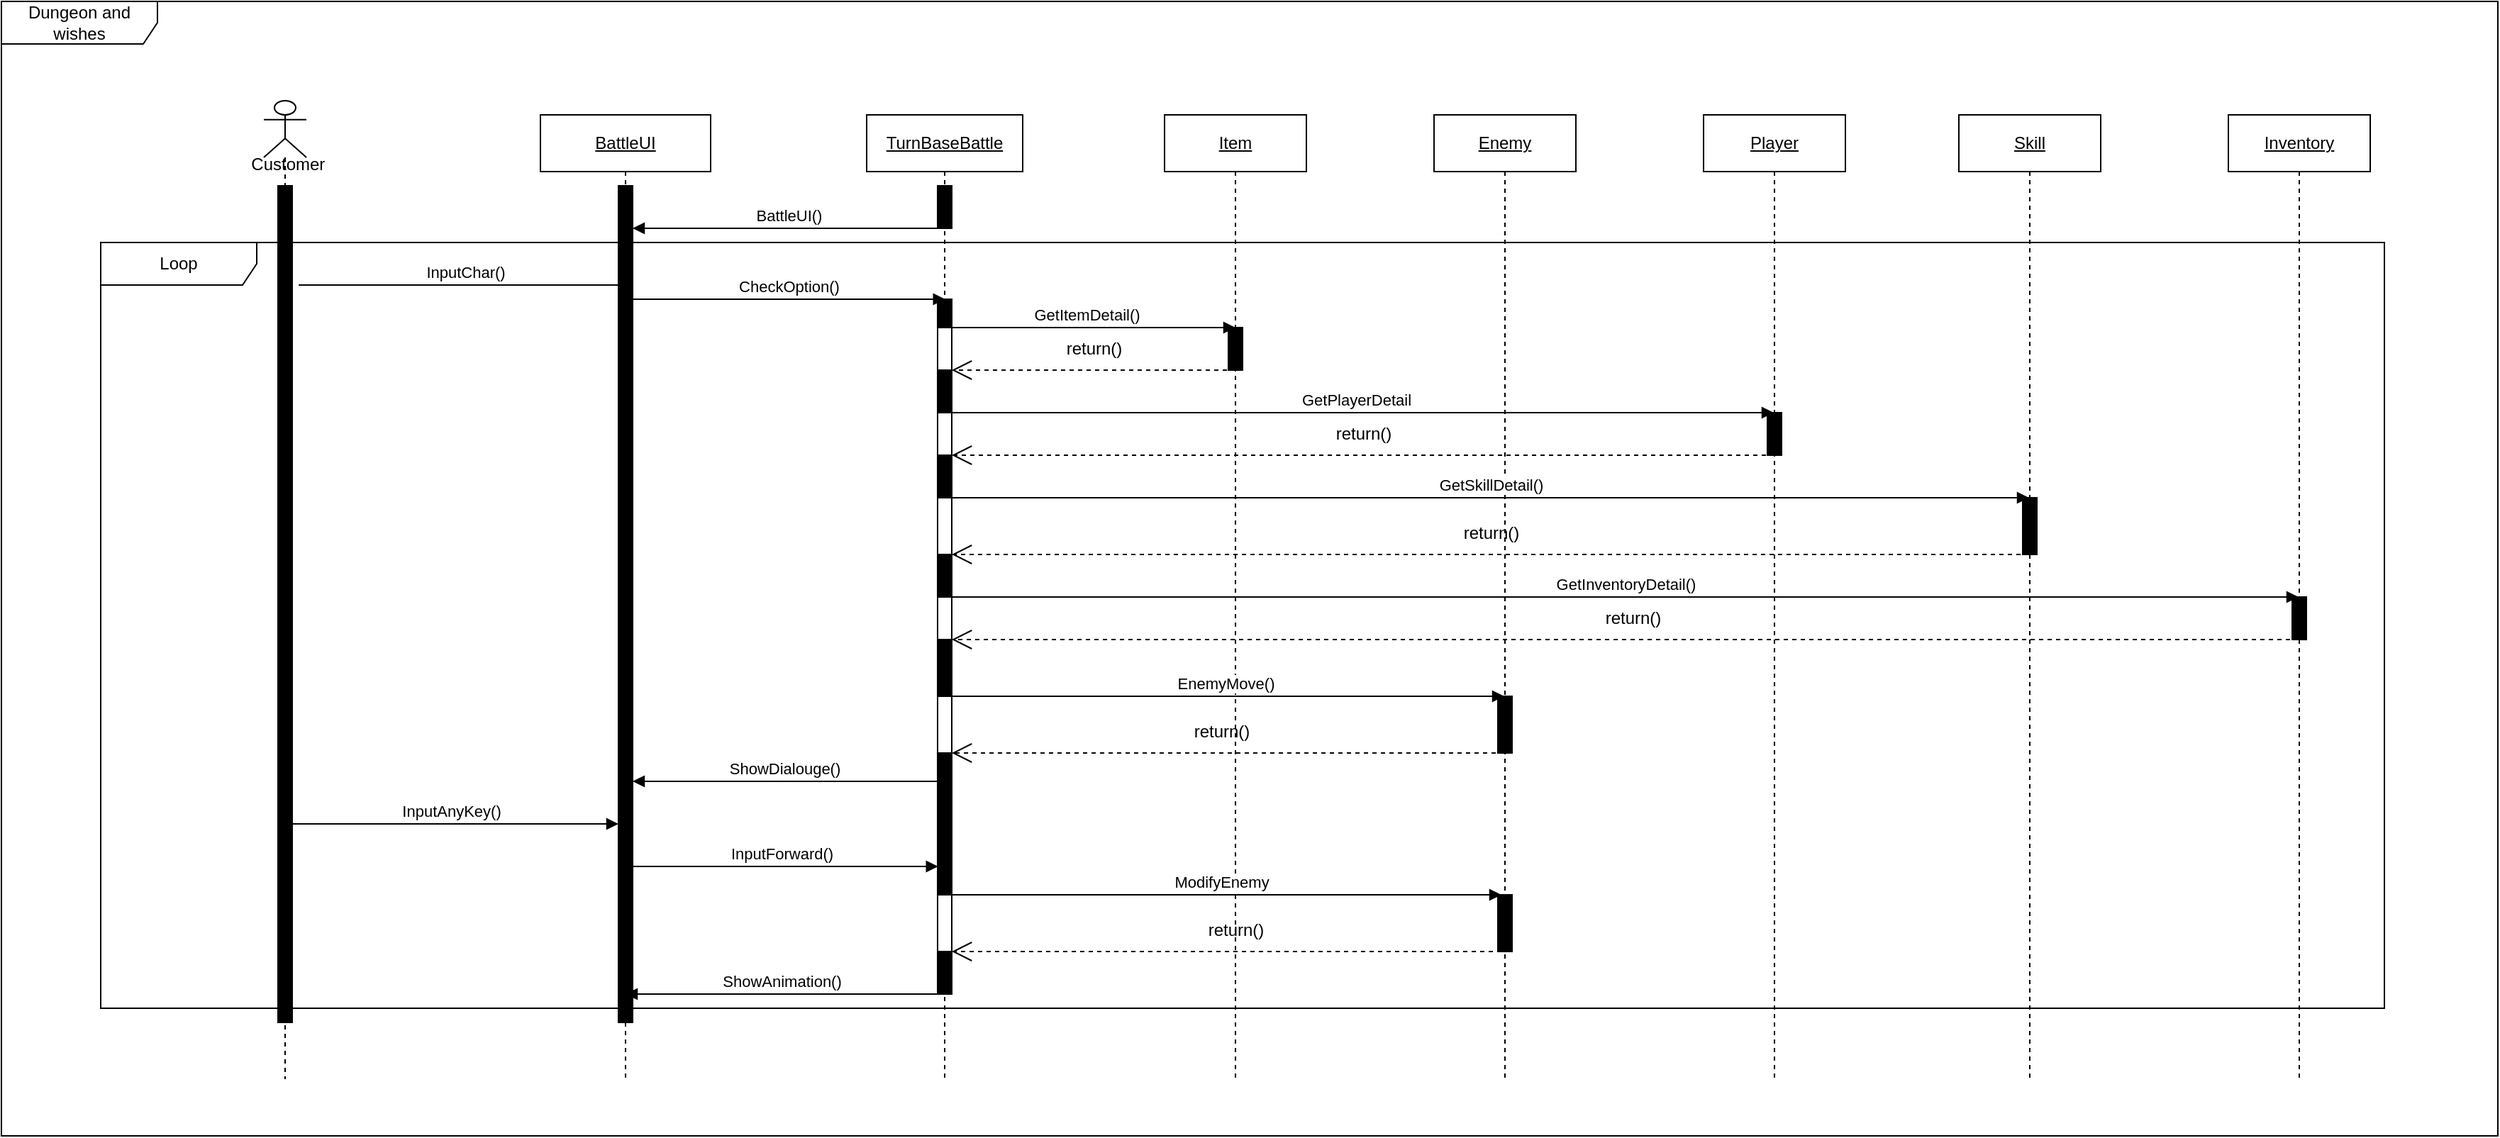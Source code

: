 <mxfile version="26.0.4" pages="2">
  <diagram id="GdYEV0Qugcg5w6rjHo4i" name="Page-1">
    <mxGraphModel dx="1843" dy="867" grid="1" gridSize="10" guides="1" tooltips="1" connect="1" arrows="1" fold="1" page="1" pageScale="1" pageWidth="827" pageHeight="1169" math="0" shadow="0">
      <root>
        <mxCell id="0" />
        <mxCell id="1" parent="0" />
        <mxCell id="U8PS7xPAIekIil8k5-Kx-231" value="&lt;u&gt;Item&lt;/u&gt;" style="shape=umlLifeline;perimeter=lifelinePerimeter;whiteSpace=wrap;html=1;container=1;dropTarget=0;collapsible=0;recursiveResize=0;outlineConnect=0;portConstraint=eastwest;newEdgeStyle={&quot;curved&quot;:0,&quot;rounded&quot;:0};" parent="1" vertex="1">
          <mxGeometry x="1340" y="920" width="100" height="680" as="geometry" />
        </mxCell>
        <mxCell id="U8PS7xPAIekIil8k5-Kx-305" value="" style="html=1;points=[[0,0,0,0,5],[0,1,0,0,-5],[1,0,0,0,5],[1,1,0,0,-5]];perimeter=orthogonalPerimeter;outlineConnect=0;targetShapes=umlLifeline;portConstraint=eastwest;newEdgeStyle={&quot;curved&quot;:0,&quot;rounded&quot;:0};fillColor=#000000;" parent="U8PS7xPAIekIil8k5-Kx-231" vertex="1">
          <mxGeometry x="45" y="150" width="10" height="30" as="geometry" />
        </mxCell>
        <mxCell id="U8PS7xPAIekIil8k5-Kx-233" value="&lt;u&gt;Enemy&lt;/u&gt;" style="shape=umlLifeline;perimeter=lifelinePerimeter;whiteSpace=wrap;html=1;container=1;dropTarget=0;collapsible=0;recursiveResize=0;outlineConnect=0;portConstraint=eastwest;newEdgeStyle={&quot;curved&quot;:0,&quot;rounded&quot;:0};" parent="1" vertex="1">
          <mxGeometry x="1530" y="920" width="100" height="680" as="geometry" />
        </mxCell>
        <mxCell id="U8PS7xPAIekIil8k5-Kx-312" value="" style="html=1;points=[[0,0,0,0,5],[0,1,0,0,-5],[1,0,0,0,5],[1,1,0,0,-5]];perimeter=orthogonalPerimeter;outlineConnect=0;targetShapes=umlLifeline;portConstraint=eastwest;newEdgeStyle={&quot;curved&quot;:0,&quot;rounded&quot;:0};fillColor=#000000;" parent="U8PS7xPAIekIil8k5-Kx-233" vertex="1">
          <mxGeometry x="45" y="410" width="10" height="40" as="geometry" />
        </mxCell>
        <mxCell id="U8PS7xPAIekIil8k5-Kx-313" value="" style="html=1;points=[[0,0,0,0,5],[0,1,0,0,-5],[1,0,0,0,5],[1,1,0,0,-5]];perimeter=orthogonalPerimeter;outlineConnect=0;targetShapes=umlLifeline;portConstraint=eastwest;newEdgeStyle={&quot;curved&quot;:0,&quot;rounded&quot;:0};fillColor=#000000;" parent="U8PS7xPAIekIil8k5-Kx-233" vertex="1">
          <mxGeometry x="45" y="550" width="10" height="40" as="geometry" />
        </mxCell>
        <mxCell id="U8PS7xPAIekIil8k5-Kx-235" value="&lt;u&gt;TurnBaseBattle&lt;/u&gt;" style="shape=umlLifeline;perimeter=lifelinePerimeter;whiteSpace=wrap;html=1;container=1;dropTarget=0;collapsible=0;recursiveResize=0;outlineConnect=0;portConstraint=eastwest;newEdgeStyle={&quot;curved&quot;:0,&quot;rounded&quot;:0};" parent="1" vertex="1">
          <mxGeometry x="1130" y="920" width="110" height="680" as="geometry" />
        </mxCell>
        <mxCell id="U8PS7xPAIekIil8k5-Kx-240" value="" style="html=1;points=[[0,0,0,0,5],[0,1,0,0,-5],[1,0,0,0,5],[1,1,0,0,-5]];perimeter=orthogonalPerimeter;outlineConnect=0;targetShapes=umlLifeline;portConstraint=eastwest;newEdgeStyle={&quot;curved&quot;:0,&quot;rounded&quot;:0};fillColor=#000000;" parent="U8PS7xPAIekIil8k5-Kx-235" vertex="1">
          <mxGeometry x="50" y="50" width="10" height="30" as="geometry" />
        </mxCell>
        <mxCell id="U8PS7xPAIekIil8k5-Kx-297" value="" style="html=1;points=[[0,0,0,0,5],[0,1,0,0,-5],[1,0,0,0,5],[1,1,0,0,-5]];perimeter=orthogonalPerimeter;outlineConnect=0;targetShapes=umlLifeline;portConstraint=eastwest;newEdgeStyle={&quot;curved&quot;:0,&quot;rounded&quot;:0};fillColor=#000000;" parent="U8PS7xPAIekIil8k5-Kx-235" vertex="1">
          <mxGeometry x="50" y="130" width="10" height="490" as="geometry" />
        </mxCell>
        <mxCell id="U8PS7xPAIekIil8k5-Kx-298" value="" style="html=1;points=[[0,0,0,0,5],[0,1,0,0,-5],[1,0,0,0,5],[1,1,0,0,-5]];perimeter=orthogonalPerimeter;outlineConnect=0;targetShapes=umlLifeline;portConstraint=eastwest;newEdgeStyle={&quot;curved&quot;:0,&quot;rounded&quot;:0};" parent="U8PS7xPAIekIil8k5-Kx-235" vertex="1">
          <mxGeometry x="50" y="150" width="10" height="30" as="geometry" />
        </mxCell>
        <mxCell id="U8PS7xPAIekIil8k5-Kx-299" value="" style="html=1;points=[[0,0,0,0,5],[0,1,0,0,-5],[1,0,0,0,5],[1,1,0,0,-5]];perimeter=orthogonalPerimeter;outlineConnect=0;targetShapes=umlLifeline;portConstraint=eastwest;newEdgeStyle={&quot;curved&quot;:0,&quot;rounded&quot;:0};" parent="U8PS7xPAIekIil8k5-Kx-235" vertex="1">
          <mxGeometry x="50" y="210" width="10" height="30" as="geometry" />
        </mxCell>
        <mxCell id="U8PS7xPAIekIil8k5-Kx-300" value="" style="html=1;points=[[0,0,0,0,5],[0,1,0,0,-5],[1,0,0,0,5],[1,1,0,0,-5]];perimeter=orthogonalPerimeter;outlineConnect=0;targetShapes=umlLifeline;portConstraint=eastwest;newEdgeStyle={&quot;curved&quot;:0,&quot;rounded&quot;:0};" parent="U8PS7xPAIekIil8k5-Kx-235" vertex="1">
          <mxGeometry x="50" y="270" width="10" height="40" as="geometry" />
        </mxCell>
        <mxCell id="U8PS7xPAIekIil8k5-Kx-301" value="" style="html=1;points=[[0,0,0,0,5],[0,1,0,0,-5],[1,0,0,0,5],[1,1,0,0,-5]];perimeter=orthogonalPerimeter;outlineConnect=0;targetShapes=umlLifeline;portConstraint=eastwest;newEdgeStyle={&quot;curved&quot;:0,&quot;rounded&quot;:0};" parent="U8PS7xPAIekIil8k5-Kx-235" vertex="1">
          <mxGeometry x="50" y="340" width="10" height="30" as="geometry" />
        </mxCell>
        <mxCell id="U8PS7xPAIekIil8k5-Kx-302" value="" style="html=1;points=[[0,0,0,0,5],[0,1,0,0,-5],[1,0,0,0,5],[1,1,0,0,-5]];perimeter=orthogonalPerimeter;outlineConnect=0;targetShapes=umlLifeline;portConstraint=eastwest;newEdgeStyle={&quot;curved&quot;:0,&quot;rounded&quot;:0};" parent="U8PS7xPAIekIil8k5-Kx-235" vertex="1">
          <mxGeometry x="50" y="410" width="10" height="40" as="geometry" />
        </mxCell>
        <mxCell id="U8PS7xPAIekIil8k5-Kx-314" value="" style="html=1;points=[[0,0,0,0,5],[0,1,0,0,-5],[1,0,0,0,5],[1,1,0,0,-5]];perimeter=orthogonalPerimeter;outlineConnect=0;targetShapes=umlLifeline;portConstraint=eastwest;newEdgeStyle={&quot;curved&quot;:0,&quot;rounded&quot;:0};" parent="U8PS7xPAIekIil8k5-Kx-235" vertex="1">
          <mxGeometry x="50" y="550" width="10" height="40" as="geometry" />
        </mxCell>
        <mxCell id="U8PS7xPAIekIil8k5-Kx-242" value="&lt;u&gt;BattleUI&lt;/u&gt;" style="shape=umlLifeline;perimeter=lifelinePerimeter;whiteSpace=wrap;html=1;container=1;dropTarget=0;collapsible=0;recursiveResize=0;outlineConnect=0;portConstraint=eastwest;newEdgeStyle={&quot;curved&quot;:0,&quot;rounded&quot;:0};" parent="1" vertex="1">
          <mxGeometry x="900" y="920" width="120" height="680" as="geometry" />
        </mxCell>
        <mxCell id="U8PS7xPAIekIil8k5-Kx-243" value="" style="html=1;points=[[0,0,0,0,5],[0,1,0,0,-5],[1,0,0,0,5],[1,1,0,0,-5]];perimeter=orthogonalPerimeter;outlineConnect=0;targetShapes=umlLifeline;portConstraint=eastwest;newEdgeStyle={&quot;curved&quot;:0,&quot;rounded&quot;:0};fillColor=#000000;" parent="U8PS7xPAIekIil8k5-Kx-242" vertex="1">
          <mxGeometry x="55" y="50" width="10" height="590" as="geometry" />
        </mxCell>
        <mxCell id="U8PS7xPAIekIil8k5-Kx-244" value="" style="shape=umlLifeline;perimeter=lifelinePerimeter;whiteSpace=wrap;html=1;container=1;dropTarget=0;collapsible=0;recursiveResize=0;outlineConnect=0;portConstraint=eastwest;newEdgeStyle={&quot;curved&quot;:0,&quot;rounded&quot;:0};participant=umlActor;" parent="1" vertex="1">
          <mxGeometry x="705" y="910" width="30" height="690" as="geometry" />
        </mxCell>
        <mxCell id="U8PS7xPAIekIil8k5-Kx-245" value="" style="html=1;points=[[0,0,0,0,5],[0,1,0,0,-5],[1,0,0,0,5],[1,1,0,0,-5]];perimeter=orthogonalPerimeter;outlineConnect=0;targetShapes=umlLifeline;portConstraint=eastwest;newEdgeStyle={&quot;curved&quot;:0,&quot;rounded&quot;:0};fillColor=#000000;" parent="U8PS7xPAIekIil8k5-Kx-244" vertex="1">
          <mxGeometry x="10" y="60" width="10" height="590" as="geometry" />
        </mxCell>
        <mxCell id="U8PS7xPAIekIil8k5-Kx-246" value="&amp;nbsp;Customer" style="text;html=1;align=center;verticalAlign=middle;resizable=0;points=[];autosize=1;strokeColor=none;fillColor=none;" parent="1" vertex="1">
          <mxGeometry x="680" y="940" width="80" height="30" as="geometry" />
        </mxCell>
        <mxCell id="U8PS7xPAIekIil8k5-Kx-248" value="InputAnyKey()" style="html=1;verticalAlign=bottom;endArrow=block;curved=0;rounded=0;" parent="1" edge="1">
          <mxGeometry x="0.0" width="80" relative="1" as="geometry">
            <mxPoint x="719.63" y="1420" as="sourcePoint" />
            <mxPoint x="955" y="1420" as="targetPoint" />
            <mxPoint as="offset" />
          </mxGeometry>
        </mxCell>
        <mxCell id="U8PS7xPAIekIil8k5-Kx-251" value="ShowDialouge()" style="html=1;verticalAlign=bottom;endArrow=block;curved=0;rounded=0;exitX=0;exitY=1;exitDx=0;exitDy=-5;exitPerimeter=0;" parent="1" edge="1">
          <mxGeometry x="0.005" width="80" relative="1" as="geometry">
            <mxPoint x="1180" y="1390" as="sourcePoint" />
            <mxPoint x="965" y="1390" as="targetPoint" />
            <mxPoint as="offset" />
          </mxGeometry>
        </mxCell>
        <mxCell id="U8PS7xPAIekIil8k5-Kx-254" value="Dungeon and wishes" style="shape=umlFrame;whiteSpace=wrap;html=1;pointerEvents=0;width=110;height=30;" parent="1" vertex="1">
          <mxGeometry x="520" y="840" width="1760" height="800" as="geometry" />
        </mxCell>
        <mxCell id="U8PS7xPAIekIil8k5-Kx-255" value="&lt;u&gt;Player&lt;/u&gt;" style="shape=umlLifeline;perimeter=lifelinePerimeter;whiteSpace=wrap;html=1;container=1;dropTarget=0;collapsible=0;recursiveResize=0;outlineConnect=0;portConstraint=eastwest;newEdgeStyle={&quot;curved&quot;:0,&quot;rounded&quot;:0};" parent="1" vertex="1">
          <mxGeometry x="1720" y="920" width="100" height="680" as="geometry" />
        </mxCell>
        <mxCell id="U8PS7xPAIekIil8k5-Kx-307" value="" style="html=1;points=[[0,0,0,0,5],[0,1,0,0,-5],[1,0,0,0,5],[1,1,0,0,-5]];perimeter=orthogonalPerimeter;outlineConnect=0;targetShapes=umlLifeline;portConstraint=eastwest;newEdgeStyle={&quot;curved&quot;:0,&quot;rounded&quot;:0};fillColor=#000000;" parent="U8PS7xPAIekIil8k5-Kx-255" vertex="1">
          <mxGeometry x="45" y="210" width="10" height="30" as="geometry" />
        </mxCell>
        <mxCell id="U8PS7xPAIekIil8k5-Kx-259" value="" style="endArrow=open;endSize=12;dashed=1;html=1;rounded=0;" parent="1" edge="1">
          <mxGeometry width="160" relative="1" as="geometry">
            <mxPoint x="1390" y="1100" as="sourcePoint" />
            <mxPoint x="1190" y="1100" as="targetPoint" />
          </mxGeometry>
        </mxCell>
        <mxCell id="U8PS7xPAIekIil8k5-Kx-260" value="return()" style="text;html=1;align=center;verticalAlign=middle;resizable=0;points=[];autosize=1;strokeColor=none;fillColor=none;" parent="1" vertex="1">
          <mxGeometry x="1640" y="1260" width="60" height="30" as="geometry" />
        </mxCell>
        <mxCell id="U8PS7xPAIekIil8k5-Kx-266" value="&lt;u&gt;Skill&lt;/u&gt;" style="shape=umlLifeline;perimeter=lifelinePerimeter;whiteSpace=wrap;html=1;container=1;dropTarget=0;collapsible=0;recursiveResize=0;outlineConnect=0;portConstraint=eastwest;newEdgeStyle={&quot;curved&quot;:0,&quot;rounded&quot;:0};" parent="1" vertex="1">
          <mxGeometry x="1900" y="920" width="100" height="680" as="geometry" />
        </mxCell>
        <mxCell id="U8PS7xPAIekIil8k5-Kx-308" value="" style="html=1;points=[[0,0,0,0,5],[0,1,0,0,-5],[1,0,0,0,5],[1,1,0,0,-5]];perimeter=orthogonalPerimeter;outlineConnect=0;targetShapes=umlLifeline;portConstraint=eastwest;newEdgeStyle={&quot;curved&quot;:0,&quot;rounded&quot;:0};fillColor=#000000;" parent="U8PS7xPAIekIil8k5-Kx-266" vertex="1">
          <mxGeometry x="45" y="270" width="10" height="40" as="geometry" />
        </mxCell>
        <mxCell id="U8PS7xPAIekIil8k5-Kx-268" value="&lt;u&gt;Inventory&lt;/u&gt;" style="shape=umlLifeline;perimeter=lifelinePerimeter;whiteSpace=wrap;html=1;container=1;dropTarget=0;collapsible=0;recursiveResize=0;outlineConnect=0;portConstraint=eastwest;newEdgeStyle={&quot;curved&quot;:0,&quot;rounded&quot;:0};" parent="1" vertex="1">
          <mxGeometry x="2090" y="920" width="100" height="680" as="geometry" />
        </mxCell>
        <mxCell id="U8PS7xPAIekIil8k5-Kx-310" value="" style="html=1;points=[[0,0,0,0,5],[0,1,0,0,-5],[1,0,0,0,5],[1,1,0,0,-5]];perimeter=orthogonalPerimeter;outlineConnect=0;targetShapes=umlLifeline;portConstraint=eastwest;newEdgeStyle={&quot;curved&quot;:0,&quot;rounded&quot;:0};fillColor=#000000;" parent="U8PS7xPAIekIil8k5-Kx-268" vertex="1">
          <mxGeometry x="45" y="340" width="10" height="30" as="geometry" />
        </mxCell>
        <mxCell id="U8PS7xPAIekIil8k5-Kx-271" value="BattleUI()" style="html=1;verticalAlign=bottom;endArrow=block;curved=0;rounded=0;exitX=0;exitY=1;exitDx=0;exitDy=-5;exitPerimeter=0;" parent="1" target="U8PS7xPAIekIil8k5-Kx-243" edge="1">
          <mxGeometry x="0.005" width="80" relative="1" as="geometry">
            <mxPoint x="1185" y="1000" as="sourcePoint" />
            <mxPoint x="970" y="1000" as="targetPoint" />
            <mxPoint as="offset" />
          </mxGeometry>
        </mxCell>
        <mxCell id="U8PS7xPAIekIil8k5-Kx-272" value="CheckOption()" style="html=1;verticalAlign=bottom;endArrow=block;curved=0;rounded=0;" parent="1" source="U8PS7xPAIekIil8k5-Kx-243" edge="1">
          <mxGeometry x="0.0" width="80" relative="1" as="geometry">
            <mxPoint x="970" y="1050" as="sourcePoint" />
            <mxPoint x="1185.37" y="1050" as="targetPoint" />
            <mxPoint as="offset" />
          </mxGeometry>
        </mxCell>
        <mxCell id="U8PS7xPAIekIil8k5-Kx-273" value="GetItemDetail()" style="html=1;verticalAlign=bottom;endArrow=block;curved=0;rounded=0;" parent="1" edge="1">
          <mxGeometry x="0.0" width="80" relative="1" as="geometry">
            <mxPoint x="1180" y="1070" as="sourcePoint" />
            <mxPoint x="1390" y="1070" as="targetPoint" />
            <mxPoint as="offset" />
          </mxGeometry>
        </mxCell>
        <mxCell id="U8PS7xPAIekIil8k5-Kx-274" value="GetPlayerDetail" style="html=1;verticalAlign=bottom;endArrow=block;curved=0;rounded=0;" parent="1" edge="1">
          <mxGeometry x="0.0" width="80" relative="1" as="geometry">
            <mxPoint x="1180" y="1130" as="sourcePoint" />
            <mxPoint x="1769.5" y="1130" as="targetPoint" />
            <mxPoint as="offset" />
          </mxGeometry>
        </mxCell>
        <mxCell id="U8PS7xPAIekIil8k5-Kx-275" value="GetSkillDetail()" style="html=1;verticalAlign=bottom;endArrow=block;curved=0;rounded=0;" parent="1" target="U8PS7xPAIekIil8k5-Kx-266" edge="1">
          <mxGeometry x="0.0" width="80" relative="1" as="geometry">
            <mxPoint x="1190" y="1190" as="sourcePoint" />
            <mxPoint x="1780" y="1190" as="targetPoint" />
            <mxPoint as="offset" />
          </mxGeometry>
        </mxCell>
        <mxCell id="U8PS7xPAIekIil8k5-Kx-277" value="GetInventoryDetail()" style="html=1;verticalAlign=bottom;endArrow=block;curved=0;rounded=0;" parent="1" edge="1">
          <mxGeometry x="0.0" width="80" relative="1" as="geometry">
            <mxPoint x="1190" y="1260" as="sourcePoint" />
            <mxPoint x="2139.5" y="1260" as="targetPoint" />
            <mxPoint as="offset" />
          </mxGeometry>
        </mxCell>
        <mxCell id="U8PS7xPAIekIil8k5-Kx-278" value="" style="endArrow=open;endSize=12;dashed=1;html=1;rounded=0;" parent="1" edge="1">
          <mxGeometry width="160" relative="1" as="geometry">
            <mxPoint x="1770" y="1160" as="sourcePoint" />
            <mxPoint x="1190" y="1160" as="targetPoint" />
          </mxGeometry>
        </mxCell>
        <mxCell id="U8PS7xPAIekIil8k5-Kx-279" value="" style="endArrow=open;endSize=12;dashed=1;html=1;rounded=0;" parent="1" source="U8PS7xPAIekIil8k5-Kx-266" edge="1">
          <mxGeometry width="160" relative="1" as="geometry">
            <mxPoint x="1770" y="1230" as="sourcePoint" />
            <mxPoint x="1190" y="1230" as="targetPoint" />
          </mxGeometry>
        </mxCell>
        <mxCell id="U8PS7xPAIekIil8k5-Kx-280" value="" style="endArrow=open;endSize=12;dashed=1;html=1;rounded=0;" parent="1" source="U8PS7xPAIekIil8k5-Kx-268" edge="1">
          <mxGeometry width="160" relative="1" as="geometry">
            <mxPoint x="1949" y="1290" as="sourcePoint" />
            <mxPoint x="1190" y="1290" as="targetPoint" />
          </mxGeometry>
        </mxCell>
        <mxCell id="U8PS7xPAIekIil8k5-Kx-282" value="return()" style="text;html=1;align=center;verticalAlign=middle;resizable=0;points=[];autosize=1;strokeColor=none;fillColor=none;" parent="1" vertex="1">
          <mxGeometry x="1450" y="1130" width="60" height="30" as="geometry" />
        </mxCell>
        <mxCell id="U8PS7xPAIekIil8k5-Kx-283" value="return()" style="text;html=1;align=center;verticalAlign=middle;resizable=0;points=[];autosize=1;strokeColor=none;fillColor=none;" parent="1" vertex="1">
          <mxGeometry x="1540" y="1200" width="60" height="30" as="geometry" />
        </mxCell>
        <mxCell id="U8PS7xPAIekIil8k5-Kx-284" value="return()" style="text;html=1;align=center;verticalAlign=middle;resizable=0;points=[];autosize=1;strokeColor=none;fillColor=none;" parent="1" vertex="1">
          <mxGeometry x="1260" y="1070" width="60" height="30" as="geometry" />
        </mxCell>
        <mxCell id="U8PS7xPAIekIil8k5-Kx-285" value="EnemyMove()" style="html=1;verticalAlign=bottom;endArrow=block;curved=0;rounded=0;" parent="1" target="U8PS7xPAIekIil8k5-Kx-233" edge="1">
          <mxGeometry x="0.0" width="80" relative="1" as="geometry">
            <mxPoint x="1185" y="1330" as="sourcePoint" />
            <mxPoint x="1395" y="1330" as="targetPoint" />
            <mxPoint as="offset" />
          </mxGeometry>
        </mxCell>
        <mxCell id="U8PS7xPAIekIil8k5-Kx-286" value="" style="endArrow=open;endSize=12;dashed=1;html=1;rounded=0;" parent="1" source="U8PS7xPAIekIil8k5-Kx-233" edge="1">
          <mxGeometry width="160" relative="1" as="geometry">
            <mxPoint x="1775" y="1370" as="sourcePoint" />
            <mxPoint x="1190" y="1370" as="targetPoint" />
          </mxGeometry>
        </mxCell>
        <mxCell id="U8PS7xPAIekIil8k5-Kx-287" value="return()" style="text;html=1;align=center;verticalAlign=middle;resizable=0;points=[];autosize=1;strokeColor=none;fillColor=none;" parent="1" vertex="1">
          <mxGeometry x="1350" y="1340" width="60" height="30" as="geometry" />
        </mxCell>
        <mxCell id="U8PS7xPAIekIil8k5-Kx-289" value="InputChar()" style="html=1;verticalAlign=bottom;endArrow=block;curved=0;rounded=0;" parent="1" edge="1">
          <mxGeometry x="0.0" width="80" relative="1" as="geometry">
            <mxPoint x="729.63" y="1040" as="sourcePoint" />
            <mxPoint x="965" y="1040" as="targetPoint" />
            <mxPoint as="offset" />
          </mxGeometry>
        </mxCell>
        <mxCell id="U8PS7xPAIekIil8k5-Kx-290" value="InputForward()" style="html=1;verticalAlign=bottom;endArrow=block;curved=0;rounded=0;" parent="1" edge="1">
          <mxGeometry x="0.0" width="80" relative="1" as="geometry">
            <mxPoint x="960" y="1450" as="sourcePoint" />
            <mxPoint x="1180.37" y="1450" as="targetPoint" />
            <mxPoint as="offset" />
          </mxGeometry>
        </mxCell>
        <mxCell id="U8PS7xPAIekIil8k5-Kx-292" value="ModifyEnemy" style="html=1;verticalAlign=bottom;endArrow=block;curved=0;rounded=0;" parent="1" edge="1">
          <mxGeometry x="0.0" width="80" relative="1" as="geometry">
            <mxPoint x="1182.5" y="1470" as="sourcePoint" />
            <mxPoint x="1577.5" y="1470" as="targetPoint" />
            <mxPoint as="offset" />
          </mxGeometry>
        </mxCell>
        <mxCell id="U8PS7xPAIekIil8k5-Kx-293" value="" style="endArrow=open;endSize=12;dashed=1;html=1;rounded=0;" parent="1" edge="1">
          <mxGeometry width="160" relative="1" as="geometry">
            <mxPoint x="1577.5" y="1510" as="sourcePoint" />
            <mxPoint x="1190" y="1510" as="targetPoint" />
          </mxGeometry>
        </mxCell>
        <mxCell id="U8PS7xPAIekIil8k5-Kx-294" value="return()" style="text;html=1;align=center;verticalAlign=middle;resizable=0;points=[];autosize=1;strokeColor=none;fillColor=none;" parent="1" vertex="1">
          <mxGeometry x="1360" y="1480" width="60" height="30" as="geometry" />
        </mxCell>
        <mxCell id="U8PS7xPAIekIil8k5-Kx-296" value="ShowAnimation()" style="html=1;verticalAlign=bottom;endArrow=block;curved=0;rounded=0;" parent="1" source="U8PS7xPAIekIil8k5-Kx-297" edge="1">
          <mxGeometry x="0.005" width="80" relative="1" as="geometry">
            <mxPoint x="1175" y="1540" as="sourcePoint" />
            <mxPoint x="960" y="1540" as="targetPoint" />
            <mxPoint as="offset" />
          </mxGeometry>
        </mxCell>
        <mxCell id="0h9UItkemXuySAIbLxPS-1" value="Loop" style="shape=umlFrame;whiteSpace=wrap;html=1;pointerEvents=0;width=110;height=30;" vertex="1" parent="1">
          <mxGeometry x="590" y="1010" width="1610" height="540" as="geometry" />
        </mxCell>
      </root>
    </mxGraphModel>
  </diagram>
  <diagram id="p-mAMxwGUlv-bK8HsRuO" name="Page-2">
    <mxGraphModel dx="2327" dy="773" grid="1" gridSize="10" guides="1" tooltips="1" connect="1" arrows="1" fold="1" page="1" pageScale="1" pageWidth="827" pageHeight="1169" math="0" shadow="0">
      <root>
        <mxCell id="0" />
        <mxCell id="1" parent="0" />
        <mxCell id="VtCL2aZ2MKBCQQygjuYu-1" value="&lt;u&gt;:Assessments&lt;/u&gt;" style="shape=umlLifeline;perimeter=lifelinePerimeter;whiteSpace=wrap;html=1;container=1;dropTarget=0;collapsible=0;recursiveResize=0;outlineConnect=0;portConstraint=eastwest;newEdgeStyle={&quot;curved&quot;:0,&quot;rounded&quot;:0};" vertex="1" parent="1">
          <mxGeometry x="410" y="90" width="100" height="550" as="geometry" />
        </mxCell>
        <mxCell id="NwbqWwu3ObKQdLC_3_9J-5" value="" style="html=1;points=[[0,0,0,0,5],[0,1,0,0,-5],[1,0,0,0,5],[1,1,0,0,-5]];perimeter=orthogonalPerimeter;outlineConnect=0;targetShapes=umlLifeline;portConstraint=eastwest;newEdgeStyle={&quot;curved&quot;:0,&quot;rounded&quot;:0};fillColor=#000000;" vertex="1" parent="VtCL2aZ2MKBCQQygjuYu-1">
          <mxGeometry x="45" y="70" width="10" height="40" as="geometry" />
        </mxCell>
        <mxCell id="2_4SJRCk8D6IfQPEJtKi-10" value="" style="html=1;points=[[0,0,0,0,5],[0,1,0,0,-5],[1,0,0,0,5],[1,1,0,0,-5]];perimeter=orthogonalPerimeter;outlineConnect=0;targetShapes=umlLifeline;portConstraint=eastwest;newEdgeStyle={&quot;curved&quot;:0,&quot;rounded&quot;:0};fillColor=#000000;" vertex="1" parent="VtCL2aZ2MKBCQQygjuYu-1">
          <mxGeometry x="45" y="180" width="10" height="40" as="geometry" />
        </mxCell>
        <mxCell id="VtCL2aZ2MKBCQQygjuYu-3" value="&lt;u&gt;:Questions&lt;/u&gt;" style="shape=umlLifeline;perimeter=lifelinePerimeter;whiteSpace=wrap;html=1;container=1;dropTarget=0;collapsible=0;recursiveResize=0;outlineConnect=0;portConstraint=eastwest;newEdgeStyle={&quot;curved&quot;:0,&quot;rounded&quot;:0};" vertex="1" parent="1">
          <mxGeometry x="600" y="90" width="100" height="550" as="geometry" />
        </mxCell>
        <mxCell id="2_4SJRCk8D6IfQPEJtKi-14" value="" style="html=1;points=[[0,0,0,0,5],[0,1,0,0,-5],[1,0,0,0,5],[1,1,0,0,-5]];perimeter=orthogonalPerimeter;outlineConnect=0;targetShapes=umlLifeline;portConstraint=eastwest;newEdgeStyle={&quot;curved&quot;:0,&quot;rounded&quot;:0};fillColor=#000000;" vertex="1" parent="VtCL2aZ2MKBCQQygjuYu-3">
          <mxGeometry x="45" y="248.5" width="10" height="37" as="geometry" />
        </mxCell>
        <mxCell id="VtCL2aZ2MKBCQQygjuYu-5" value="&lt;u&gt;:TakeAssessment&lt;/u&gt;" style="shape=umlLifeline;perimeter=lifelinePerimeter;whiteSpace=wrap;html=1;container=1;dropTarget=0;collapsible=0;recursiveResize=0;outlineConnect=0;portConstraint=eastwest;newEdgeStyle={&quot;curved&quot;:0,&quot;rounded&quot;:0};" vertex="1" parent="1">
          <mxGeometry x="200" y="90" width="110" height="550" as="geometry" />
        </mxCell>
        <mxCell id="NwbqWwu3ObKQdLC_3_9J-6" value="" style="html=1;points=[[0,0,0,0,5],[0,1,0,0,-5],[1,0,0,0,5],[1,1,0,0,-5]];perimeter=orthogonalPerimeter;outlineConnect=0;targetShapes=umlLifeline;portConstraint=eastwest;newEdgeStyle={&quot;curved&quot;:0,&quot;rounded&quot;:0};fillColor=#000000;" vertex="1" parent="VtCL2aZ2MKBCQQygjuYu-5">
          <mxGeometry x="50" y="50" width="10" height="90" as="geometry" />
        </mxCell>
        <mxCell id="NwbqWwu3ObKQdLC_3_9J-7" value="" style="html=1;points=[[0,0,0,0,5],[0,1,0,0,-5],[1,0,0,0,5],[1,1,0,0,-5]];perimeter=orthogonalPerimeter;outlineConnect=0;targetShapes=umlLifeline;portConstraint=eastwest;newEdgeStyle={&quot;curved&quot;:0,&quot;rounded&quot;:0};fillColor=#FFFFFF;" vertex="1" parent="VtCL2aZ2MKBCQQygjuYu-5">
          <mxGeometry x="50" y="70" width="10" height="40" as="geometry" />
        </mxCell>
        <mxCell id="2_4SJRCk8D6IfQPEJtKi-4" value="" style="html=1;points=[[0,0,0,0,5],[0,1,0,0,-5],[1,0,0,0,5],[1,1,0,0,-5]];perimeter=orthogonalPerimeter;outlineConnect=0;targetShapes=umlLifeline;portConstraint=eastwest;newEdgeStyle={&quot;curved&quot;:0,&quot;rounded&quot;:0};fillColor=#000000;" vertex="1" parent="VtCL2aZ2MKBCQQygjuYu-5">
          <mxGeometry x="50" y="170" width="10" height="150" as="geometry" />
        </mxCell>
        <mxCell id="2_4SJRCk8D6IfQPEJtKi-11" value="" style="html=1;points=[[0,0,0,0,5],[0,1,0,0,-5],[1,0,0,0,5],[1,1,0,0,-5]];perimeter=orthogonalPerimeter;outlineConnect=0;targetShapes=umlLifeline;portConstraint=eastwest;newEdgeStyle={&quot;curved&quot;:0,&quot;rounded&quot;:0};" vertex="1" parent="VtCL2aZ2MKBCQQygjuYu-5">
          <mxGeometry x="50" y="180" width="10" height="40" as="geometry" />
        </mxCell>
        <mxCell id="2_4SJRCk8D6IfQPEJtKi-15" value="" style="html=1;points=[[0,0,0,0,5],[0,1,0,0,-5],[1,0,0,0,5],[1,1,0,0,-5]];perimeter=orthogonalPerimeter;outlineConnect=0;targetShapes=umlLifeline;portConstraint=eastwest;newEdgeStyle={&quot;curved&quot;:0,&quot;rounded&quot;:0};" vertex="1" parent="VtCL2aZ2MKBCQQygjuYu-5">
          <mxGeometry x="50" y="248" width="10" height="37" as="geometry" />
        </mxCell>
        <mxCell id="2_4SJRCk8D6IfQPEJtKi-23" value="" style="html=1;points=[[0,0,0,0,5],[0,1,0,0,-5],[1,0,0,0,5],[1,1,0,0,-5]];perimeter=orthogonalPerimeter;outlineConnect=0;targetShapes=umlLifeline;portConstraint=eastwest;newEdgeStyle={&quot;curved&quot;:0,&quot;rounded&quot;:0};fillColor=#000000;" vertex="1" parent="VtCL2aZ2MKBCQQygjuYu-5">
          <mxGeometry x="50" y="360" width="10" height="140" as="geometry" />
        </mxCell>
        <mxCell id="2_4SJRCk8D6IfQPEJtKi-24" value="" style="html=1;points=[[0,0,0,0,5],[0,1,0,0,-5],[1,0,0,0,5],[1,1,0,0,-5]];perimeter=orthogonalPerimeter;outlineConnect=0;targetShapes=umlLifeline;portConstraint=eastwest;newEdgeStyle={&quot;curved&quot;:0,&quot;rounded&quot;:0};" vertex="1" parent="VtCL2aZ2MKBCQQygjuYu-5">
          <mxGeometry x="50" y="377" width="10" height="30" as="geometry" />
        </mxCell>
        <mxCell id="2_4SJRCk8D6IfQPEJtKi-31" value="" style="html=1;points=[[0,0,0,0,5],[0,1,0,0,-5],[1,0,0,0,5],[1,1,0,0,-5]];perimeter=orthogonalPerimeter;outlineConnect=0;targetShapes=umlLifeline;portConstraint=eastwest;newEdgeStyle={&quot;curved&quot;:0,&quot;rounded&quot;:0};" vertex="1" parent="VtCL2aZ2MKBCQQygjuYu-5">
          <mxGeometry x="50" y="430" width="10" height="48" as="geometry" />
        </mxCell>
        <mxCell id="VtCL2aZ2MKBCQQygjuYu-13" value="&lt;u&gt;:TakeAssessmentUI&lt;/u&gt;" style="shape=umlLifeline;perimeter=lifelinePerimeter;whiteSpace=wrap;html=1;container=1;dropTarget=0;collapsible=0;recursiveResize=0;outlineConnect=0;portConstraint=eastwest;newEdgeStyle={&quot;curved&quot;:0,&quot;rounded&quot;:0};" vertex="1" parent="1">
          <mxGeometry x="-30" y="90" width="120" height="550" as="geometry" />
        </mxCell>
        <mxCell id="VtCL2aZ2MKBCQQygjuYu-14" value="" style="html=1;points=[[0,0,0,0,5],[0,1,0,0,-5],[1,0,0,0,5],[1,1,0,0,-5]];perimeter=orthogonalPerimeter;outlineConnect=0;targetShapes=umlLifeline;portConstraint=eastwest;newEdgeStyle={&quot;curved&quot;:0,&quot;rounded&quot;:0};fillColor=#000000;" vertex="1" parent="VtCL2aZ2MKBCQQygjuYu-13">
          <mxGeometry x="55" y="50" width="10" height="480" as="geometry" />
        </mxCell>
        <mxCell id="VtCL2aZ2MKBCQQygjuYu-15" value="" style="shape=umlLifeline;perimeter=lifelinePerimeter;whiteSpace=wrap;html=1;container=1;dropTarget=0;collapsible=0;recursiveResize=0;outlineConnect=0;portConstraint=eastwest;newEdgeStyle={&quot;curved&quot;:0,&quot;rounded&quot;:0};participant=umlActor;" vertex="1" parent="1">
          <mxGeometry x="-230" y="80" width="40" height="560" as="geometry" />
        </mxCell>
        <mxCell id="VtCL2aZ2MKBCQQygjuYu-16" value="" style="html=1;points=[[0,0,0,0,5],[0,1,0,0,-5],[1,0,0,0,5],[1,1,0,0,-5]];perimeter=orthogonalPerimeter;outlineConnect=0;targetShapes=umlLifeline;portConstraint=eastwest;newEdgeStyle={&quot;curved&quot;:0,&quot;rounded&quot;:0};fillColor=#000000;" vertex="1" parent="VtCL2aZ2MKBCQQygjuYu-15">
          <mxGeometry x="15" y="60" width="10" height="480" as="geometry" />
        </mxCell>
        <mxCell id="VtCL2aZ2MKBCQQygjuYu-17" value="Registered Customer" style="text;html=1;align=center;verticalAlign=middle;resizable=0;points=[];autosize=1;strokeColor=none;fillColor=none;" vertex="1" parent="1">
          <mxGeometry x="-280" y="110" width="140" height="30" as="geometry" />
        </mxCell>
        <mxCell id="VtCL2aZ2MKBCQQygjuYu-19" value="selectAssessCategory()" style="html=1;verticalAlign=bottom;endArrow=block;curved=0;rounded=0;" edge="1" parent="1">
          <mxGeometry width="80" relative="1" as="geometry">
            <mxPoint x="-210.37" y="250.0" as="sourcePoint" />
            <mxPoint x="25" y="250.0" as="targetPoint" />
          </mxGeometry>
        </mxCell>
        <mxCell id="VtCL2aZ2MKBCQQygjuYu-31" value="Your IELTS Book" style="shape=umlFrame;whiteSpace=wrap;html=1;pointerEvents=0;width=110;height=30;" vertex="1" parent="1">
          <mxGeometry x="-370" y="40" width="1500" height="640" as="geometry" />
        </mxCell>
        <mxCell id="NwbqWwu3ObKQdLC_3_9J-1" value="&lt;u&gt;:Answers&lt;/u&gt;" style="shape=umlLifeline;perimeter=lifelinePerimeter;whiteSpace=wrap;html=1;container=1;dropTarget=0;collapsible=0;recursiveResize=0;outlineConnect=0;portConstraint=eastwest;newEdgeStyle={&quot;curved&quot;:0,&quot;rounded&quot;:0};" vertex="1" parent="1">
          <mxGeometry x="790" y="90" width="100" height="550" as="geometry" />
        </mxCell>
        <mxCell id="2_4SJRCk8D6IfQPEJtKi-26" value="" style="html=1;points=[[0,0,0,0,5],[0,1,0,0,-5],[1,0,0,0,5],[1,1,0,0,-5]];perimeter=orthogonalPerimeter;outlineConnect=0;targetShapes=umlLifeline;portConstraint=eastwest;newEdgeStyle={&quot;curved&quot;:0,&quot;rounded&quot;:0};fillColor=#000000;" vertex="1" parent="NwbqWwu3ObKQdLC_3_9J-1">
          <mxGeometry x="45" y="377" width="10" height="30" as="geometry" />
        </mxCell>
        <mxCell id="NwbqWwu3ObKQdLC_3_9J-3" value="&lt;u&gt;:Results&lt;/u&gt;" style="shape=umlLifeline;perimeter=lifelinePerimeter;whiteSpace=wrap;html=1;container=1;dropTarget=0;collapsible=0;recursiveResize=0;outlineConnect=0;portConstraint=eastwest;newEdgeStyle={&quot;curved&quot;:0,&quot;rounded&quot;:0};" vertex="1" parent="1">
          <mxGeometry x="970" y="88" width="100" height="550" as="geometry" />
        </mxCell>
        <mxCell id="2_4SJRCk8D6IfQPEJtKi-30" value="" style="html=1;points=[[0,0,0,0,5],[0,1,0,0,-5],[1,0,0,0,5],[1,1,0,0,-5]];perimeter=orthogonalPerimeter;outlineConnect=0;targetShapes=umlLifeline;portConstraint=eastwest;newEdgeStyle={&quot;curved&quot;:0,&quot;rounded&quot;:0};fillColor=#000000;" vertex="1" parent="NwbqWwu3ObKQdLC_3_9J-3">
          <mxGeometry x="45" y="432" width="10" height="48" as="geometry" />
        </mxCell>
        <mxCell id="NwbqWwu3ObKQdLC_3_9J-8" value="getAssessCategory()" style="html=1;verticalAlign=bottom;endArrow=block;curved=0;rounded=0;" edge="1" parent="1">
          <mxGeometry width="80" relative="1" as="geometry">
            <mxPoint x="260" y="160" as="sourcePoint" />
            <mxPoint x="455" y="160" as="targetPoint" />
          </mxGeometry>
        </mxCell>
        <mxCell id="NwbqWwu3ObKQdLC_3_9J-9" value="return" style="html=1;verticalAlign=bottom;endArrow=open;dashed=1;endSize=8;curved=0;rounded=0;" edge="1" parent="1">
          <mxGeometry relative="1" as="geometry">
            <mxPoint x="455" y="199" as="sourcePoint" />
            <mxPoint x="260" y="199" as="targetPoint" />
          </mxGeometry>
        </mxCell>
        <mxCell id="2_4SJRCk8D6IfQPEJtKi-1" value="displayAssessCategory()" style="html=1;verticalAlign=bottom;endArrow=block;curved=0;rounded=0;" edge="1" parent="1">
          <mxGeometry width="80" relative="1" as="geometry">
            <mxPoint x="250" y="229" as="sourcePoint" />
            <mxPoint x="35" y="229" as="targetPoint" />
          </mxGeometry>
        </mxCell>
        <mxCell id="2_4SJRCk8D6IfQPEJtKi-2" value="Loop" style="shape=umlFrame;whiteSpace=wrap;html=1;pointerEvents=0;" vertex="1" parent="1">
          <mxGeometry x="170" y="140" width="340" height="70" as="geometry" />
        </mxCell>
        <mxCell id="2_4SJRCk8D6IfQPEJtKi-3" value="[category &amp;gt; 0]" style="text;html=1;align=center;verticalAlign=middle;resizable=0;points=[];autosize=1;strokeColor=none;fillColor=none;" vertex="1" parent="1">
          <mxGeometry x="160" y="168" width="100" height="30" as="geometry" />
        </mxCell>
        <mxCell id="2_4SJRCk8D6IfQPEJtKi-9" value="recordSelectedCategory()" style="html=1;verticalAlign=bottom;endArrow=block;curved=0;rounded=0;" edge="1" parent="1">
          <mxGeometry width="80" relative="1" as="geometry">
            <mxPoint x="35" y="260" as="sourcePoint" />
            <mxPoint x="250" y="260" as="targetPoint" />
          </mxGeometry>
        </mxCell>
        <mxCell id="2_4SJRCk8D6IfQPEJtKi-12" value="selectedCategory()" style="html=1;verticalAlign=bottom;endArrow=block;curved=0;rounded=0;" edge="1" parent="1">
          <mxGeometry width="80" relative="1" as="geometry">
            <mxPoint x="260" y="271" as="sourcePoint" />
            <mxPoint x="455" y="271" as="targetPoint" />
          </mxGeometry>
        </mxCell>
        <mxCell id="2_4SJRCk8D6IfQPEJtKi-13" value="return" style="html=1;verticalAlign=bottom;endArrow=open;dashed=1;endSize=8;curved=0;rounded=0;" edge="1" parent="1">
          <mxGeometry relative="1" as="geometry">
            <mxPoint x="455" y="310" as="sourcePoint" />
            <mxPoint x="260" y="310" as="targetPoint" />
          </mxGeometry>
        </mxCell>
        <mxCell id="2_4SJRCk8D6IfQPEJtKi-16" value="getQuestions()" style="html=1;verticalAlign=bottom;endArrow=block;curved=0;rounded=0;" edge="1" parent="1">
          <mxGeometry width="80" relative="1" as="geometry">
            <mxPoint x="260" y="338.5" as="sourcePoint" />
            <mxPoint x="645" y="338.5" as="targetPoint" />
          </mxGeometry>
        </mxCell>
        <mxCell id="2_4SJRCk8D6IfQPEJtKi-17" value="return" style="html=1;verticalAlign=bottom;endArrow=open;dashed=1;endSize=8;curved=0;rounded=0;" edge="1" parent="1">
          <mxGeometry relative="1" as="geometry">
            <mxPoint x="645" y="375" as="sourcePoint" />
            <mxPoint x="260" y="375" as="targetPoint" />
          </mxGeometry>
        </mxCell>
        <mxCell id="2_4SJRCk8D6IfQPEJtKi-18" value="Loop" style="shape=umlFrame;whiteSpace=wrap;html=1;pointerEvents=0;" vertex="1" parent="1">
          <mxGeometry x="170" y="322.5" width="510" height="75" as="geometry" />
        </mxCell>
        <mxCell id="2_4SJRCk8D6IfQPEJtKi-19" value="[questions&amp;gt;0]" style="text;html=1;align=center;verticalAlign=middle;resizable=0;points=[];autosize=1;strokeColor=none;fillColor=none;" vertex="1" parent="1">
          <mxGeometry x="160" y="348" width="100" height="30" as="geometry" />
        </mxCell>
        <mxCell id="2_4SJRCk8D6IfQPEJtKi-20" value="displayQuestions()" style="html=1;verticalAlign=bottom;endArrow=block;curved=0;rounded=0;" edge="1" parent="1">
          <mxGeometry width="80" relative="1" as="geometry">
            <mxPoint x="250" y="410" as="sourcePoint" />
            <mxPoint x="35" y="410" as="targetPoint" />
          </mxGeometry>
        </mxCell>
        <mxCell id="2_4SJRCk8D6IfQPEJtKi-21" value="enterAnswers()" style="html=1;verticalAlign=bottom;endArrow=block;curved=0;rounded=0;" edge="1" parent="1">
          <mxGeometry width="80" relative="1" as="geometry">
            <mxPoint x="-210.0" y="440.0" as="sourcePoint" />
            <mxPoint x="25.37" y="440.0" as="targetPoint" />
          </mxGeometry>
        </mxCell>
        <mxCell id="2_4SJRCk8D6IfQPEJtKi-22" value="recordAnswers()" style="html=1;verticalAlign=bottom;endArrow=block;curved=0;rounded=0;" edge="1" parent="1" source="VtCL2aZ2MKBCQQygjuYu-14" target="2_4SJRCk8D6IfQPEJtKi-23">
          <mxGeometry width="80" relative="1" as="geometry">
            <mxPoint x="100" y="470" as="sourcePoint" />
            <mxPoint x="180" y="470" as="targetPoint" />
          </mxGeometry>
        </mxCell>
        <mxCell id="2_4SJRCk8D6IfQPEJtKi-27" value="answers()" style="html=1;verticalAlign=bottom;endArrow=block;curved=0;rounded=0;" edge="1" parent="1">
          <mxGeometry width="80" relative="1" as="geometry">
            <mxPoint x="260" y="468" as="sourcePoint" />
            <mxPoint x="835" y="468" as="targetPoint" />
          </mxGeometry>
        </mxCell>
        <mxCell id="2_4SJRCk8D6IfQPEJtKi-28" value="return" style="html=1;verticalAlign=bottom;endArrow=open;dashed=1;endSize=8;curved=0;rounded=0;" edge="1" parent="1">
          <mxGeometry relative="1" as="geometry">
            <mxPoint x="835" y="496" as="sourcePoint" />
            <mxPoint x="260" y="496" as="targetPoint" />
          </mxGeometry>
        </mxCell>
        <mxCell id="2_4SJRCk8D6IfQPEJtKi-29" value="getAssessResults()" style="html=1;verticalAlign=bottom;endArrow=block;curved=0;rounded=0;" edge="1" parent="1">
          <mxGeometry width="80" relative="1" as="geometry">
            <mxPoint x="260" y="520" as="sourcePoint" />
            <mxPoint x="1015" y="520" as="targetPoint" />
            <mxPoint as="offset" />
          </mxGeometry>
        </mxCell>
        <mxCell id="2_4SJRCk8D6IfQPEJtKi-32" value="return" style="html=1;verticalAlign=bottom;endArrow=open;dashed=1;endSize=8;curved=0;rounded=0;" edge="1" parent="1">
          <mxGeometry relative="1" as="geometry">
            <mxPoint x="1015" y="568" as="sourcePoint" />
            <mxPoint x="260" y="568" as="targetPoint" />
          </mxGeometry>
        </mxCell>
        <mxCell id="2_4SJRCk8D6IfQPEJtKi-33" value="displayResults()" style="html=1;verticalAlign=bottom;endArrow=block;curved=0;rounded=0;" edge="1" parent="1">
          <mxGeometry width="80" relative="1" as="geometry">
            <mxPoint x="249" y="590" as="sourcePoint" />
            <mxPoint x="34" y="590" as="targetPoint" />
          </mxGeometry>
        </mxCell>
      </root>
    </mxGraphModel>
  </diagram>
</mxfile>
